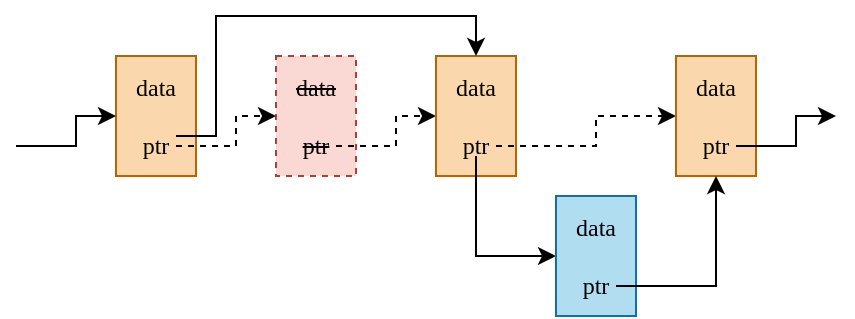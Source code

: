 <mxfile version="22.1.16" type="device">
  <diagram name="Page-1" id="W6wwgODH2DVGgfq05W44">
    <mxGraphModel dx="674" dy="463" grid="1" gridSize="10" guides="1" tooltips="1" connect="1" arrows="1" fold="1" page="1" pageScale="1" pageWidth="850" pageHeight="1100" math="0" shadow="0">
      <root>
        <mxCell id="0" />
        <mxCell id="1" parent="0" />
        <mxCell id="fBeSizHoTM2zkZ8skBRZ-15" value="data&lt;br&gt;&lt;br&gt;ptr" style="rounded=0;whiteSpace=wrap;html=1;fillColor=#fad7ac;strokeColor=#b46504;fontFamily=consolas;" parent="1" vertex="1">
          <mxGeometry x="120" y="240" width="40" height="60" as="geometry" />
        </mxCell>
        <mxCell id="fBeSizHoTM2zkZ8skBRZ-1" value="&lt;strike&gt;data&lt;br&gt;&lt;br&gt;ptr&lt;/strike&gt;" style="rounded=0;whiteSpace=wrap;html=1;fillColor=#fad9d5;strokeColor=#ae4132;fontFamily=consolas;dashed=1;" parent="1" vertex="1">
          <mxGeometry x="200" y="240" width="40" height="60" as="geometry" />
        </mxCell>
        <mxCell id="fBeSizHoTM2zkZ8skBRZ-5" style="edgeStyle=orthogonalEdgeStyle;rounded=0;orthogonalLoop=1;jettySize=auto;html=1;exitX=0.75;exitY=0.75;exitDx=0;exitDy=0;exitPerimeter=0;dashed=1;" parent="1" source="fBeSizHoTM2zkZ8skBRZ-1" target="fBeSizHoTM2zkZ8skBRZ-2" edge="1">
          <mxGeometry relative="1" as="geometry" />
        </mxCell>
        <mxCell id="fBeSizHoTM2zkZ8skBRZ-2" value="data&lt;br&gt;&lt;br&gt;ptr" style="rounded=0;whiteSpace=wrap;html=1;fillColor=#fad7ac;strokeColor=#b46504;fontFamily=consolas;" parent="1" vertex="1">
          <mxGeometry x="280" y="240" width="40" height="60" as="geometry" />
        </mxCell>
        <mxCell id="fBeSizHoTM2zkZ8skBRZ-11" style="edgeStyle=orthogonalEdgeStyle;rounded=0;orthogonalLoop=1;jettySize=auto;html=1;exitX=0.5;exitY=0.833;exitDx=0;exitDy=0;exitPerimeter=0;" parent="1" source="fBeSizHoTM2zkZ8skBRZ-2" target="fBeSizHoTM2zkZ8skBRZ-10" edge="1">
          <mxGeometry relative="1" as="geometry">
            <Array as="points">
              <mxPoint x="300" y="340" />
            </Array>
          </mxGeometry>
        </mxCell>
        <mxCell id="fBeSizHoTM2zkZ8skBRZ-6" style="edgeStyle=orthogonalEdgeStyle;rounded=0;orthogonalLoop=1;jettySize=auto;html=1;exitX=0.75;exitY=0.75;exitDx=0;exitDy=0;exitPerimeter=0;dashed=1;" parent="1" source="fBeSizHoTM2zkZ8skBRZ-2" target="fBeSizHoTM2zkZ8skBRZ-3" edge="1">
          <mxGeometry relative="1" as="geometry">
            <Array as="points">
              <mxPoint x="360" y="285" />
              <mxPoint x="360" y="270" />
            </Array>
          </mxGeometry>
        </mxCell>
        <mxCell id="fBeSizHoTM2zkZ8skBRZ-3" value="data&lt;br&gt;&lt;br&gt;ptr" style="rounded=0;whiteSpace=wrap;html=1;fillColor=#fad7ac;strokeColor=#b46504;fontFamily=consolas;" parent="1" vertex="1">
          <mxGeometry x="400" y="240" width="40" height="60" as="geometry" />
        </mxCell>
        <mxCell id="fBeSizHoTM2zkZ8skBRZ-7" style="edgeStyle=orthogonalEdgeStyle;rounded=0;orthogonalLoop=1;jettySize=auto;html=1;exitX=0.75;exitY=0.75;exitDx=0;exitDy=0;exitPerimeter=0;" parent="1" source="fBeSizHoTM2zkZ8skBRZ-3" edge="1">
          <mxGeometry relative="1" as="geometry">
            <mxPoint x="480" y="270" as="targetPoint" />
            <Array as="points">
              <mxPoint x="460" y="285" />
              <mxPoint x="460" y="270" />
            </Array>
          </mxGeometry>
        </mxCell>
        <mxCell id="fBeSizHoTM2zkZ8skBRZ-10" value="data&lt;br&gt;&lt;br&gt;ptr" style="rounded=0;whiteSpace=wrap;html=1;fillColor=#b1ddf0;strokeColor=#10739e;fontFamily=consolas;" parent="1" vertex="1">
          <mxGeometry x="340" y="310" width="40" height="60" as="geometry" />
        </mxCell>
        <mxCell id="fBeSizHoTM2zkZ8skBRZ-8" style="edgeStyle=orthogonalEdgeStyle;rounded=0;orthogonalLoop=1;jettySize=auto;html=1;exitX=0.75;exitY=0.75;exitDx=0;exitDy=0;exitPerimeter=0;dashed=1;" parent="1" source="fBeSizHoTM2zkZ8skBRZ-15" target="fBeSizHoTM2zkZ8skBRZ-1" edge="1">
          <mxGeometry relative="1" as="geometry">
            <mxPoint x="150" y="285" as="sourcePoint" />
            <mxPoint x="200" y="270" as="targetPoint" />
            <Array as="points">
              <mxPoint x="180" y="285" />
              <mxPoint x="180" y="270" />
            </Array>
          </mxGeometry>
        </mxCell>
        <mxCell id="fBeSizHoTM2zkZ8skBRZ-13" style="edgeStyle=orthogonalEdgeStyle;rounded=0;orthogonalLoop=1;jettySize=auto;html=1;exitX=0.75;exitY=0.75;exitDx=0;exitDy=0;exitPerimeter=0;" parent="1" source="fBeSizHoTM2zkZ8skBRZ-10" target="fBeSizHoTM2zkZ8skBRZ-3" edge="1">
          <mxGeometry relative="1" as="geometry">
            <Array as="points">
              <mxPoint x="420" y="355" />
            </Array>
          </mxGeometry>
        </mxCell>
        <mxCell id="fBeSizHoTM2zkZ8skBRZ-16" style="edgeStyle=orthogonalEdgeStyle;rounded=0;orthogonalLoop=1;jettySize=auto;html=1;exitX=0.75;exitY=0.75;exitDx=0;exitDy=0;exitPerimeter=0;" parent="1" edge="1">
          <mxGeometry relative="1" as="geometry">
            <mxPoint x="70" y="285" as="sourcePoint" />
            <mxPoint x="120" y="270" as="targetPoint" />
            <Array as="points">
              <mxPoint x="100" y="285" />
              <mxPoint x="100" y="270" />
            </Array>
          </mxGeometry>
        </mxCell>
        <mxCell id="fBeSizHoTM2zkZ8skBRZ-17" style="edgeStyle=orthogonalEdgeStyle;rounded=0;orthogonalLoop=1;jettySize=auto;html=1;exitX=0.75;exitY=0.667;exitDx=0;exitDy=0;exitPerimeter=0;" parent="1" source="fBeSizHoTM2zkZ8skBRZ-15" target="fBeSizHoTM2zkZ8skBRZ-2" edge="1">
          <mxGeometry relative="1" as="geometry">
            <mxPoint x="160" y="235" as="sourcePoint" />
            <mxPoint x="210" y="220" as="targetPoint" />
            <Array as="points">
              <mxPoint x="170" y="280" />
              <mxPoint x="170" y="220" />
              <mxPoint x="300" y="220" />
            </Array>
          </mxGeometry>
        </mxCell>
      </root>
    </mxGraphModel>
  </diagram>
</mxfile>
